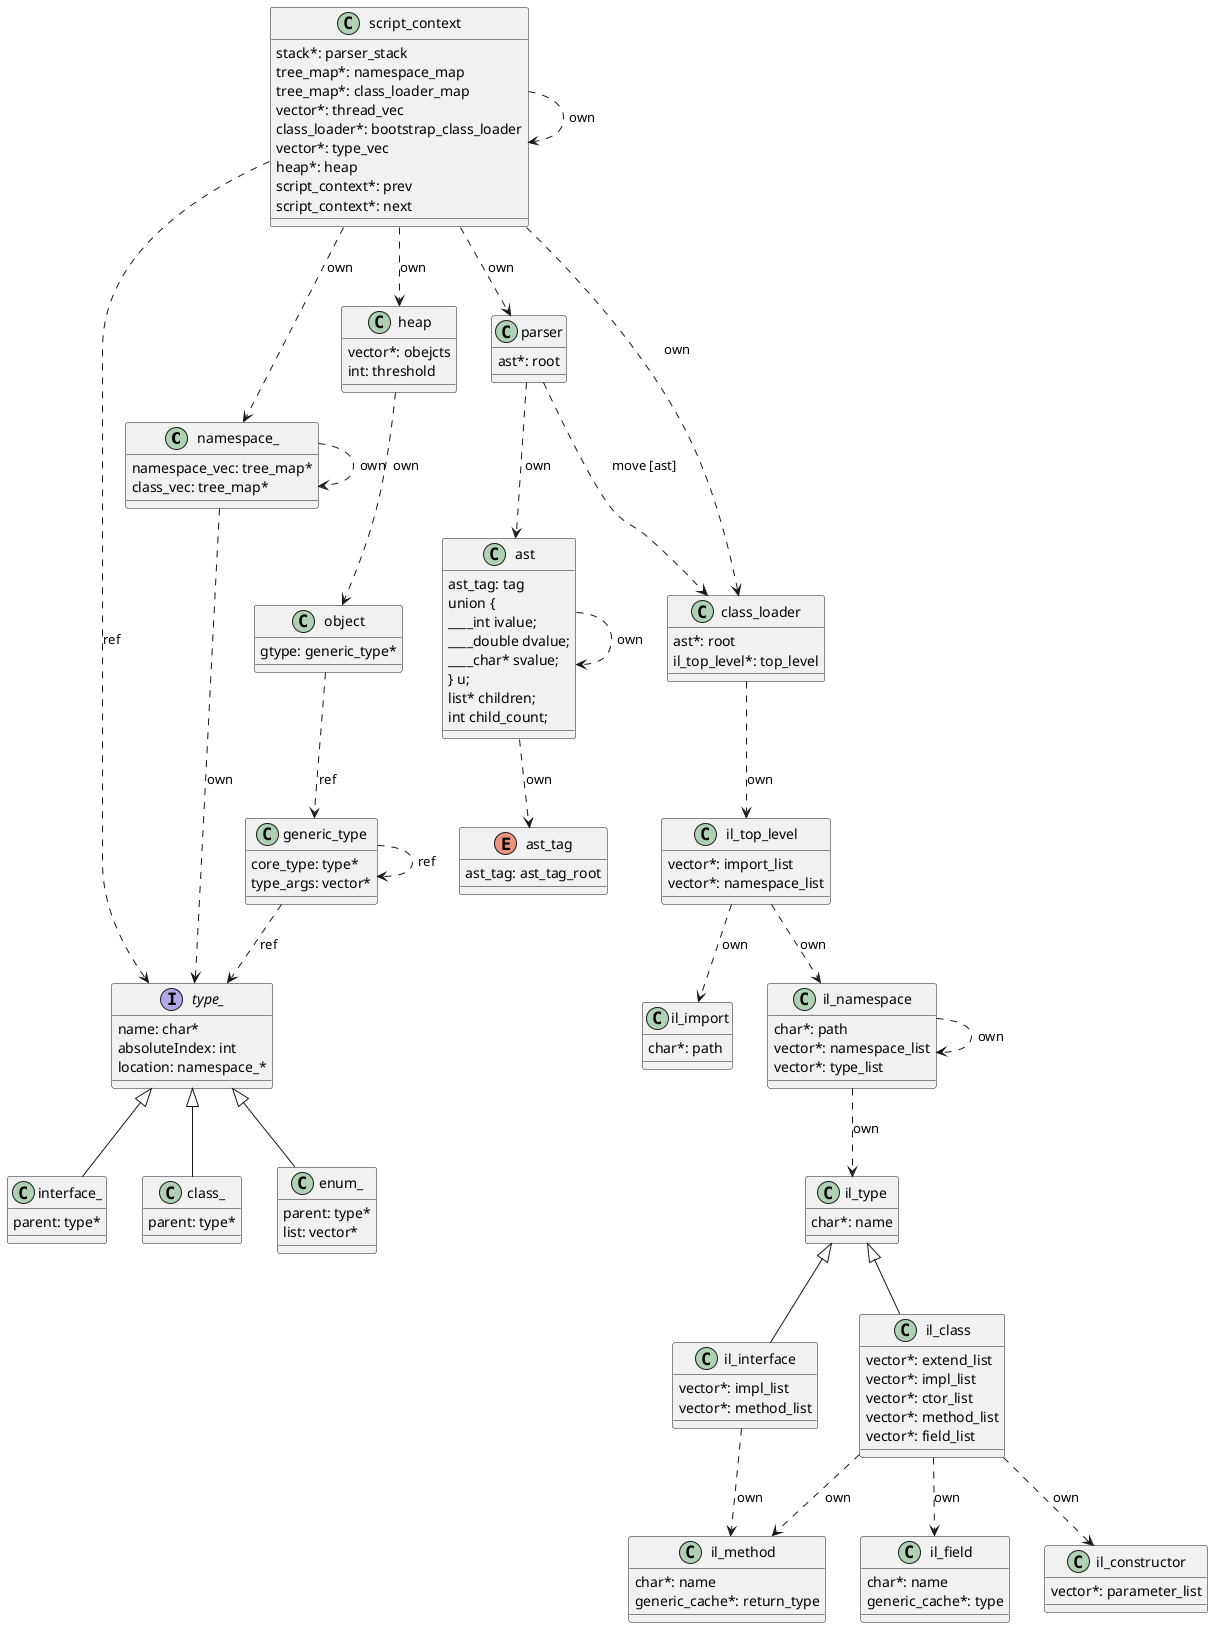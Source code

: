 @startuml beacon.png
class "namespace_" as namespace_ {
	namespace_vec: tree_map*
	class_vec: tree_map*
}

interface "type_" as type_ {
	name: char*
	absoluteIndex: int
	location: namespace_*
}

class "class_" as class_ {
	parent: type*
}

class "enum_" as enum_ {
	parent: type*
	list: vector*
}

class "interface_" as interface_ {
	parent: type*
}

class "generic_type" as generic_type {
	core_type: type*
	type_args: vector*
}

class "object" as object {
	gtype: generic_type*
}

enum "ast_tag" as ast_tag {
	ast_tag: ast_tag_root
}

class "ast" as ast {
	ast_tag: tag
	union {
		____int ivalue;
		____double dvalue;
		____char* svalue;
	} u;
	list* children;
	int child_count;
}

class "parser" as parser {
	ast*: root
}

class "il_import" as il_import {
	char*: path
}

class "il_namespace" as il_namespace {
	char*: path
	vector*: namespace_list
	vector*: type_list
}

class "il_type" as il_type {
	char*: name
}

class "il_constructor" as il_constructor {
	vector*: parameter_list
}

class "il_method" as il_method {
	char*: name
	generic_cache*: return_type
}

class "il_field" as il_field {
	char*: name
	generic_cache*: type
}

class "il_class" as il_class {
	vector*: extend_list
	vector*: impl_list
	vector*: ctor_list
	vector*: method_list
	vector*: field_list
}

class "il_interface" as il_interface {
	vector*: impl_list
	vector*: method_list
}

class "il_top_level" as il_top_level {
	vector*: import_list
	vector*: namespace_list
}

class "class_loader" as class_loader {
	ast*: root
	il_top_level*: top_level
}

class "heap" as heap {
	vector*: obejcts
	int: threshold
}

class "script_context" as script_context {
	stack*: parser_stack
	tree_map*: namespace_map
	tree_map*: class_loader_map
	vector*: thread_vec
	class_loader*: bootstrap_class_loader
	vector*: type_vec
	heap*: heap
	script_context*: prev
	script_context*: next
}

ast ..> ast_tag : own
ast ..> ast : own
script_context ..> namespace_ : own
script_context ..> type_ : ref
script_context ..> class_loader : own
script_context ..> parser : own
script_context ..> script_context : own
script_context ..> heap : own
heap ..> object : own
parser ..> ast : own
parser ..> class_loader : move [ast]
class_loader ..> il_top_level : own
il_top_level ..> il_import : own
il_top_level ..> il_namespace : own
il_namespace ..> il_type : own
il_namespace ..> il_namespace : own

il_class ..> il_constructor : own
il_class ..> il_field : own
il_class ..> il_method : own
il_interface ..> il_method : own

il_type <|-- il_class
il_type <|-- il_interface

namespace_ ..> type_ : own
namespace_ ..> namespace_ : own

object ..> generic_type : ref
generic_type ..> type_ : ref
generic_type ..> generic_type : ref

type_ <|-- class_
type_ <|-- interface_
type_ <|-- enum_
@enduml